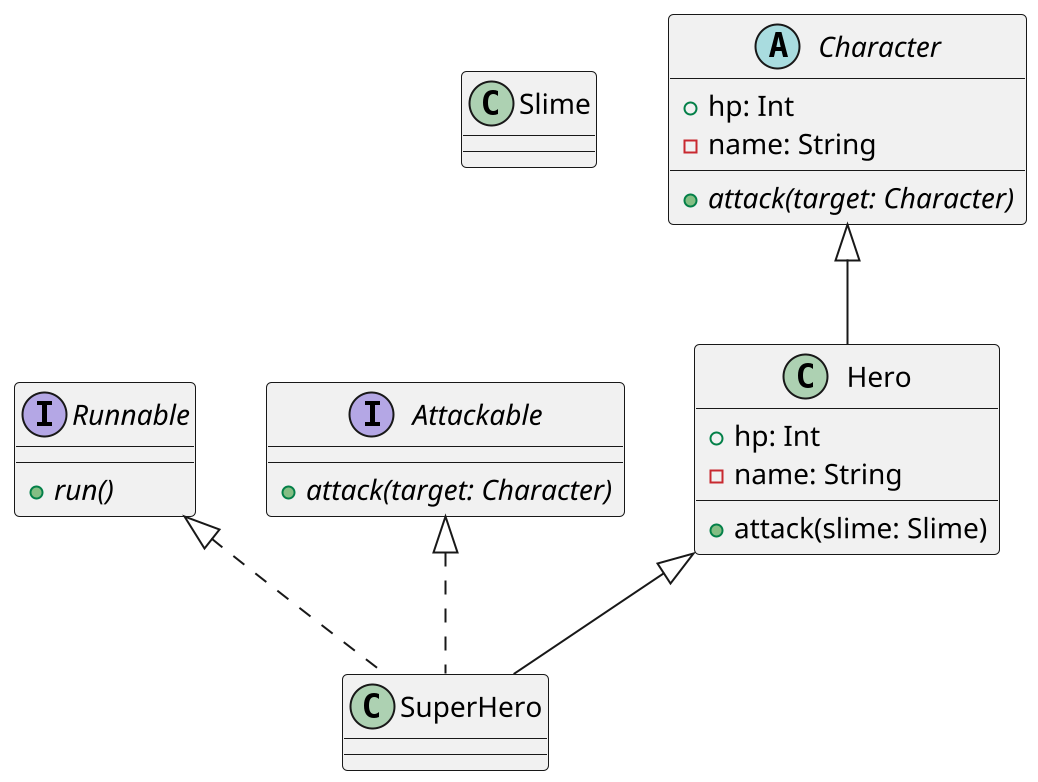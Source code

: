 @startuml
'https://plantuml.com/class-diagram
scale 2
' + means public
' - means private
' ~ means package private
class Slime

class Hero extends Character {
    + hp: Int
    - name: String

    + attack(slime: Slime)

}

class SuperHero extends Hero implements Runnable, Attackable

abstract class Character {
    + hp: Int
    - name: String
    {abstract} + attack(target: Character)
}

interface Runnable {
    {abstract} + run()
}

interface Attackable {
    {abstract} + attack(target: Character)
}

@enduml